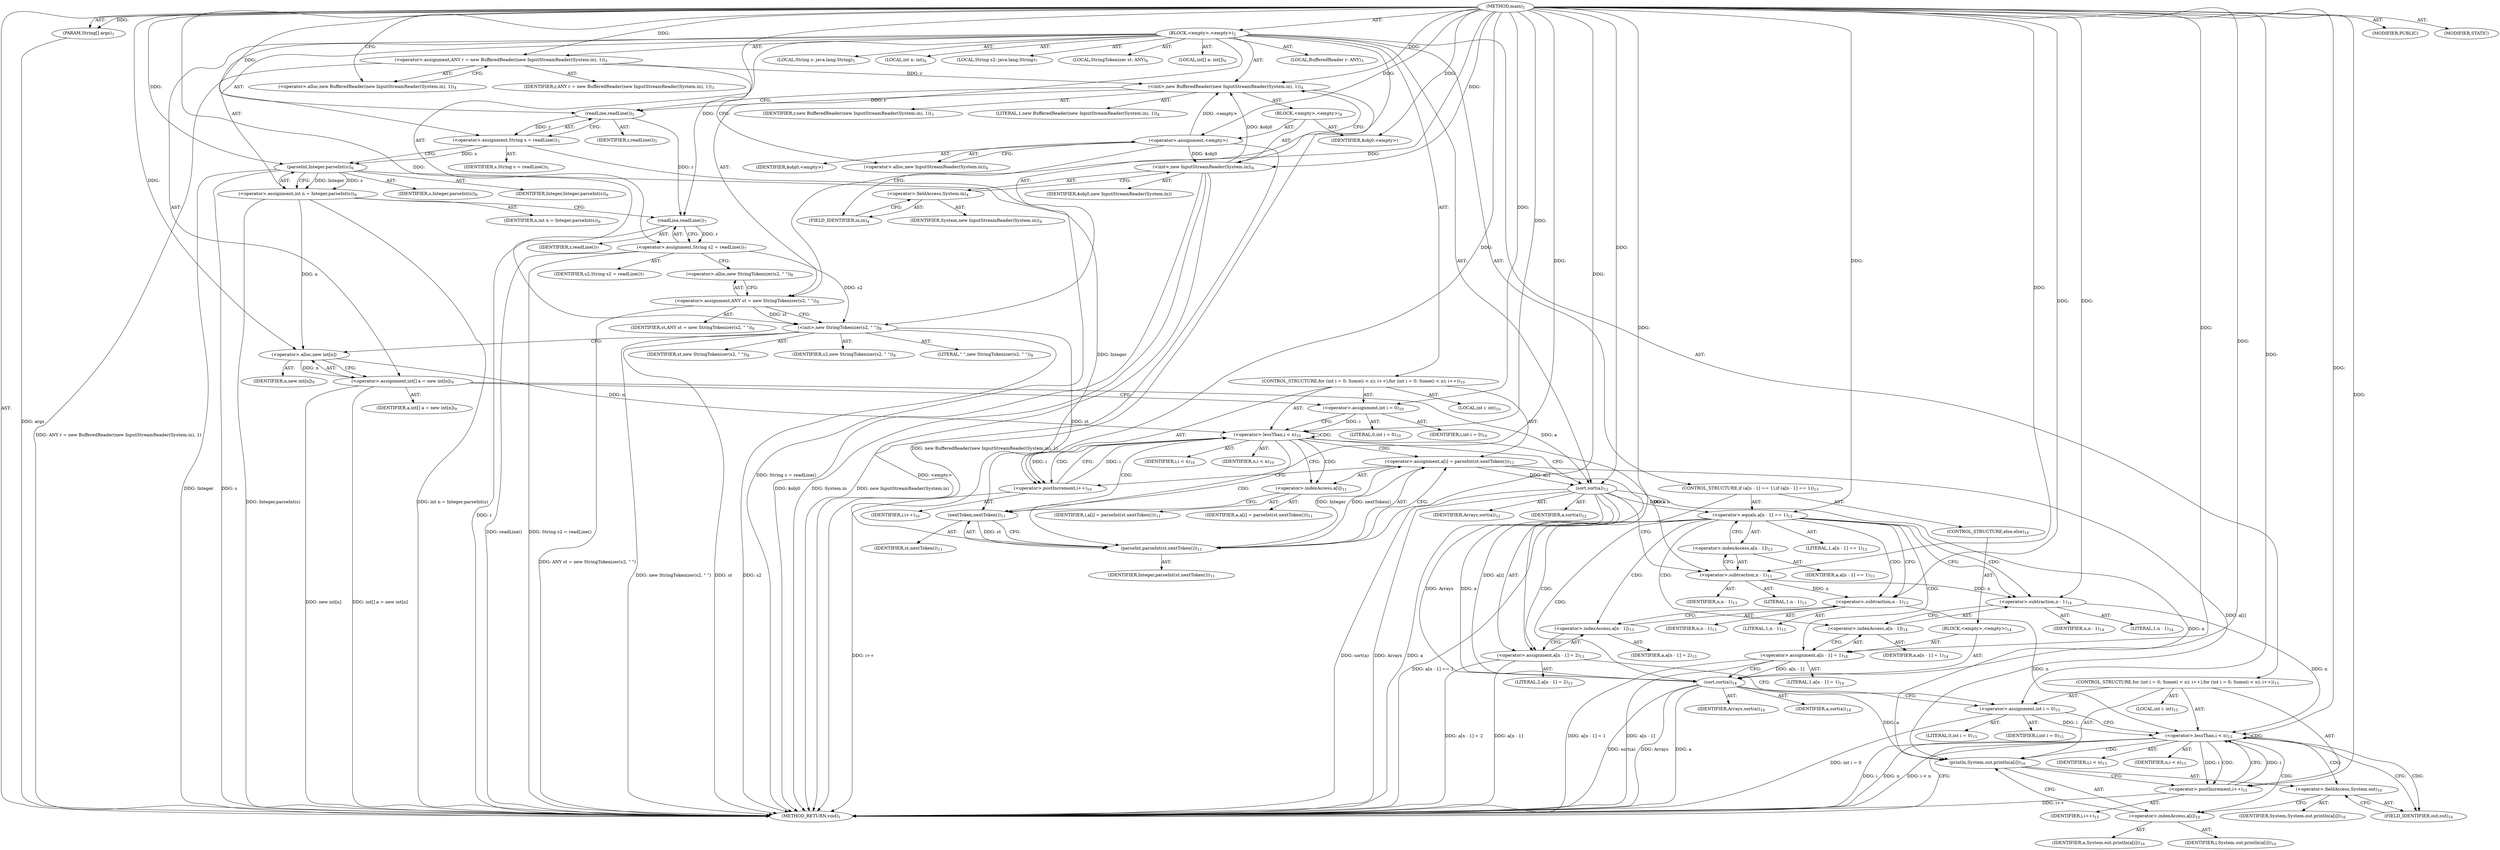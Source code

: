 digraph "main" {  
"21" [label = <(METHOD,main)<SUB>1</SUB>> ]
"22" [label = <(PARAM,String[] args)<SUB>1</SUB>> ]
"23" [label = <(BLOCK,&lt;empty&gt;,&lt;empty&gt;)<SUB>2</SUB>> ]
"4" [label = <(LOCAL,BufferedReader r: ANY)<SUB>3</SUB>> ]
"24" [label = <(&lt;operator&gt;.assignment,ANY r = new BufferedReader(new InputStreamReader(System.in), 1))<SUB>3</SUB>> ]
"25" [label = <(IDENTIFIER,r,ANY r = new BufferedReader(new InputStreamReader(System.in), 1))<SUB>3</SUB>> ]
"26" [label = <(&lt;operator&gt;.alloc,new BufferedReader(new InputStreamReader(System.in), 1))<SUB>4</SUB>> ]
"27" [label = <(&lt;init&gt;,new BufferedReader(new InputStreamReader(System.in), 1))<SUB>4</SUB>> ]
"3" [label = <(IDENTIFIER,r,new BufferedReader(new InputStreamReader(System.in), 1))<SUB>3</SUB>> ]
"28" [label = <(BLOCK,&lt;empty&gt;,&lt;empty&gt;)<SUB>4</SUB>> ]
"29" [label = <(&lt;operator&gt;.assignment,&lt;empty&gt;)> ]
"30" [label = <(IDENTIFIER,$obj0,&lt;empty&gt;)> ]
"31" [label = <(&lt;operator&gt;.alloc,new InputStreamReader(System.in))<SUB>4</SUB>> ]
"32" [label = <(&lt;init&gt;,new InputStreamReader(System.in))<SUB>4</SUB>> ]
"33" [label = <(IDENTIFIER,$obj0,new InputStreamReader(System.in))> ]
"34" [label = <(&lt;operator&gt;.fieldAccess,System.in)<SUB>4</SUB>> ]
"35" [label = <(IDENTIFIER,System,new InputStreamReader(System.in))<SUB>4</SUB>> ]
"36" [label = <(FIELD_IDENTIFIER,in,in)<SUB>4</SUB>> ]
"37" [label = <(IDENTIFIER,$obj0,&lt;empty&gt;)> ]
"38" [label = <(LITERAL,1,new BufferedReader(new InputStreamReader(System.in), 1))<SUB>4</SUB>> ]
"39" [label = <(LOCAL,String s: java.lang.String)<SUB>5</SUB>> ]
"40" [label = <(&lt;operator&gt;.assignment,String s = readLine())<SUB>5</SUB>> ]
"41" [label = <(IDENTIFIER,s,String s = readLine())<SUB>5</SUB>> ]
"42" [label = <(readLine,readLine())<SUB>5</SUB>> ]
"43" [label = <(IDENTIFIER,r,readLine())<SUB>5</SUB>> ]
"44" [label = <(LOCAL,int n: int)<SUB>6</SUB>> ]
"45" [label = <(&lt;operator&gt;.assignment,int n = Integer.parseInt(s))<SUB>6</SUB>> ]
"46" [label = <(IDENTIFIER,n,int n = Integer.parseInt(s))<SUB>6</SUB>> ]
"47" [label = <(parseInt,Integer.parseInt(s))<SUB>6</SUB>> ]
"48" [label = <(IDENTIFIER,Integer,Integer.parseInt(s))<SUB>6</SUB>> ]
"49" [label = <(IDENTIFIER,s,Integer.parseInt(s))<SUB>6</SUB>> ]
"50" [label = <(LOCAL,String s2: java.lang.String)<SUB>7</SUB>> ]
"51" [label = <(&lt;operator&gt;.assignment,String s2 = readLine())<SUB>7</SUB>> ]
"52" [label = <(IDENTIFIER,s2,String s2 = readLine())<SUB>7</SUB>> ]
"53" [label = <(readLine,readLine())<SUB>7</SUB>> ]
"54" [label = <(IDENTIFIER,r,readLine())<SUB>7</SUB>> ]
"6" [label = <(LOCAL,StringTokenizer st: ANY)<SUB>8</SUB>> ]
"55" [label = <(&lt;operator&gt;.assignment,ANY st = new StringTokenizer(s2, &quot; &quot;))<SUB>8</SUB>> ]
"56" [label = <(IDENTIFIER,st,ANY st = new StringTokenizer(s2, &quot; &quot;))<SUB>8</SUB>> ]
"57" [label = <(&lt;operator&gt;.alloc,new StringTokenizer(s2, &quot; &quot;))<SUB>8</SUB>> ]
"58" [label = <(&lt;init&gt;,new StringTokenizer(s2, &quot; &quot;))<SUB>8</SUB>> ]
"5" [label = <(IDENTIFIER,st,new StringTokenizer(s2, &quot; &quot;))<SUB>8</SUB>> ]
"59" [label = <(IDENTIFIER,s2,new StringTokenizer(s2, &quot; &quot;))<SUB>8</SUB>> ]
"60" [label = <(LITERAL,&quot; &quot;,new StringTokenizer(s2, &quot; &quot;))<SUB>8</SUB>> ]
"61" [label = <(LOCAL,int[] a: int[])<SUB>9</SUB>> ]
"62" [label = <(&lt;operator&gt;.assignment,int[] a = new int[n])<SUB>9</SUB>> ]
"63" [label = <(IDENTIFIER,a,int[] a = new int[n])<SUB>9</SUB>> ]
"64" [label = <(&lt;operator&gt;.alloc,new int[n])> ]
"65" [label = <(IDENTIFIER,n,new int[n])<SUB>9</SUB>> ]
"66" [label = <(CONTROL_STRUCTURE,for (int i = 0; Some(i &lt; n); i++),for (int i = 0; Some(i &lt; n); i++))<SUB>10</SUB>> ]
"67" [label = <(LOCAL,int i: int)<SUB>10</SUB>> ]
"68" [label = <(&lt;operator&gt;.assignment,int i = 0)<SUB>10</SUB>> ]
"69" [label = <(IDENTIFIER,i,int i = 0)<SUB>10</SUB>> ]
"70" [label = <(LITERAL,0,int i = 0)<SUB>10</SUB>> ]
"71" [label = <(&lt;operator&gt;.lessThan,i &lt; n)<SUB>10</SUB>> ]
"72" [label = <(IDENTIFIER,i,i &lt; n)<SUB>10</SUB>> ]
"73" [label = <(IDENTIFIER,n,i &lt; n)<SUB>10</SUB>> ]
"74" [label = <(&lt;operator&gt;.postIncrement,i++)<SUB>10</SUB>> ]
"75" [label = <(IDENTIFIER,i,i++)<SUB>10</SUB>> ]
"76" [label = <(&lt;operator&gt;.assignment,a[i] = parseInt(st.nextToken()))<SUB>11</SUB>> ]
"77" [label = <(&lt;operator&gt;.indexAccess,a[i])<SUB>11</SUB>> ]
"78" [label = <(IDENTIFIER,a,a[i] = parseInt(st.nextToken()))<SUB>11</SUB>> ]
"79" [label = <(IDENTIFIER,i,a[i] = parseInt(st.nextToken()))<SUB>11</SUB>> ]
"80" [label = <(parseInt,parseInt(st.nextToken()))<SUB>11</SUB>> ]
"81" [label = <(IDENTIFIER,Integer,parseInt(st.nextToken()))<SUB>11</SUB>> ]
"82" [label = <(nextToken,nextToken())<SUB>11</SUB>> ]
"83" [label = <(IDENTIFIER,st,nextToken())<SUB>11</SUB>> ]
"84" [label = <(sort,sort(a))<SUB>12</SUB>> ]
"85" [label = <(IDENTIFIER,Arrays,sort(a))<SUB>12</SUB>> ]
"86" [label = <(IDENTIFIER,a,sort(a))<SUB>12</SUB>> ]
"87" [label = <(CONTROL_STRUCTURE,if (a[n - 1] == 1),if (a[n - 1] == 1))<SUB>13</SUB>> ]
"88" [label = <(&lt;operator&gt;.equals,a[n - 1] == 1)<SUB>13</SUB>> ]
"89" [label = <(&lt;operator&gt;.indexAccess,a[n - 1])<SUB>13</SUB>> ]
"90" [label = <(IDENTIFIER,a,a[n - 1] == 1)<SUB>13</SUB>> ]
"91" [label = <(&lt;operator&gt;.subtraction,n - 1)<SUB>13</SUB>> ]
"92" [label = <(IDENTIFIER,n,n - 1)<SUB>13</SUB>> ]
"93" [label = <(LITERAL,1,n - 1)<SUB>13</SUB>> ]
"94" [label = <(LITERAL,1,a[n - 1] == 1)<SUB>13</SUB>> ]
"95" [label = <(&lt;operator&gt;.assignment,a[n - 1] = 2)<SUB>13</SUB>> ]
"96" [label = <(&lt;operator&gt;.indexAccess,a[n - 1])<SUB>13</SUB>> ]
"97" [label = <(IDENTIFIER,a,a[n - 1] = 2)<SUB>13</SUB>> ]
"98" [label = <(&lt;operator&gt;.subtraction,n - 1)<SUB>13</SUB>> ]
"99" [label = <(IDENTIFIER,n,n - 1)<SUB>13</SUB>> ]
"100" [label = <(LITERAL,1,n - 1)<SUB>13</SUB>> ]
"101" [label = <(LITERAL,2,a[n - 1] = 2)<SUB>13</SUB>> ]
"102" [label = <(CONTROL_STRUCTURE,else,else)<SUB>14</SUB>> ]
"103" [label = <(BLOCK,&lt;empty&gt;,&lt;empty&gt;)<SUB>14</SUB>> ]
"104" [label = <(&lt;operator&gt;.assignment,a[n - 1] = 1)<SUB>14</SUB>> ]
"105" [label = <(&lt;operator&gt;.indexAccess,a[n - 1])<SUB>14</SUB>> ]
"106" [label = <(IDENTIFIER,a,a[n - 1] = 1)<SUB>14</SUB>> ]
"107" [label = <(&lt;operator&gt;.subtraction,n - 1)<SUB>14</SUB>> ]
"108" [label = <(IDENTIFIER,n,n - 1)<SUB>14</SUB>> ]
"109" [label = <(LITERAL,1,n - 1)<SUB>14</SUB>> ]
"110" [label = <(LITERAL,1,a[n - 1] = 1)<SUB>14</SUB>> ]
"111" [label = <(sort,sort(a))<SUB>14</SUB>> ]
"112" [label = <(IDENTIFIER,Arrays,sort(a))<SUB>14</SUB>> ]
"113" [label = <(IDENTIFIER,a,sort(a))<SUB>14</SUB>> ]
"114" [label = <(CONTROL_STRUCTURE,for (int i = 0; Some(i &lt; n); i++),for (int i = 0; Some(i &lt; n); i++))<SUB>15</SUB>> ]
"115" [label = <(LOCAL,int i: int)<SUB>15</SUB>> ]
"116" [label = <(&lt;operator&gt;.assignment,int i = 0)<SUB>15</SUB>> ]
"117" [label = <(IDENTIFIER,i,int i = 0)<SUB>15</SUB>> ]
"118" [label = <(LITERAL,0,int i = 0)<SUB>15</SUB>> ]
"119" [label = <(&lt;operator&gt;.lessThan,i &lt; n)<SUB>15</SUB>> ]
"120" [label = <(IDENTIFIER,i,i &lt; n)<SUB>15</SUB>> ]
"121" [label = <(IDENTIFIER,n,i &lt; n)<SUB>15</SUB>> ]
"122" [label = <(&lt;operator&gt;.postIncrement,i++)<SUB>15</SUB>> ]
"123" [label = <(IDENTIFIER,i,i++)<SUB>15</SUB>> ]
"124" [label = <(println,System.out.println(a[i]))<SUB>16</SUB>> ]
"125" [label = <(&lt;operator&gt;.fieldAccess,System.out)<SUB>16</SUB>> ]
"126" [label = <(IDENTIFIER,System,System.out.println(a[i]))<SUB>16</SUB>> ]
"127" [label = <(FIELD_IDENTIFIER,out,out)<SUB>16</SUB>> ]
"128" [label = <(&lt;operator&gt;.indexAccess,a[i])<SUB>16</SUB>> ]
"129" [label = <(IDENTIFIER,a,System.out.println(a[i]))<SUB>16</SUB>> ]
"130" [label = <(IDENTIFIER,i,System.out.println(a[i]))<SUB>16</SUB>> ]
"131" [label = <(MODIFIER,PUBLIC)> ]
"132" [label = <(MODIFIER,STATIC)> ]
"133" [label = <(METHOD_RETURN,void)<SUB>1</SUB>> ]
  "21" -> "22"  [ label = "AST: "] 
  "21" -> "23"  [ label = "AST: "] 
  "21" -> "131"  [ label = "AST: "] 
  "21" -> "132"  [ label = "AST: "] 
  "21" -> "133"  [ label = "AST: "] 
  "23" -> "4"  [ label = "AST: "] 
  "23" -> "24"  [ label = "AST: "] 
  "23" -> "27"  [ label = "AST: "] 
  "23" -> "39"  [ label = "AST: "] 
  "23" -> "40"  [ label = "AST: "] 
  "23" -> "44"  [ label = "AST: "] 
  "23" -> "45"  [ label = "AST: "] 
  "23" -> "50"  [ label = "AST: "] 
  "23" -> "51"  [ label = "AST: "] 
  "23" -> "6"  [ label = "AST: "] 
  "23" -> "55"  [ label = "AST: "] 
  "23" -> "58"  [ label = "AST: "] 
  "23" -> "61"  [ label = "AST: "] 
  "23" -> "62"  [ label = "AST: "] 
  "23" -> "66"  [ label = "AST: "] 
  "23" -> "84"  [ label = "AST: "] 
  "23" -> "87"  [ label = "AST: "] 
  "23" -> "114"  [ label = "AST: "] 
  "24" -> "25"  [ label = "AST: "] 
  "24" -> "26"  [ label = "AST: "] 
  "27" -> "3"  [ label = "AST: "] 
  "27" -> "28"  [ label = "AST: "] 
  "27" -> "38"  [ label = "AST: "] 
  "28" -> "29"  [ label = "AST: "] 
  "28" -> "32"  [ label = "AST: "] 
  "28" -> "37"  [ label = "AST: "] 
  "29" -> "30"  [ label = "AST: "] 
  "29" -> "31"  [ label = "AST: "] 
  "32" -> "33"  [ label = "AST: "] 
  "32" -> "34"  [ label = "AST: "] 
  "34" -> "35"  [ label = "AST: "] 
  "34" -> "36"  [ label = "AST: "] 
  "40" -> "41"  [ label = "AST: "] 
  "40" -> "42"  [ label = "AST: "] 
  "42" -> "43"  [ label = "AST: "] 
  "45" -> "46"  [ label = "AST: "] 
  "45" -> "47"  [ label = "AST: "] 
  "47" -> "48"  [ label = "AST: "] 
  "47" -> "49"  [ label = "AST: "] 
  "51" -> "52"  [ label = "AST: "] 
  "51" -> "53"  [ label = "AST: "] 
  "53" -> "54"  [ label = "AST: "] 
  "55" -> "56"  [ label = "AST: "] 
  "55" -> "57"  [ label = "AST: "] 
  "58" -> "5"  [ label = "AST: "] 
  "58" -> "59"  [ label = "AST: "] 
  "58" -> "60"  [ label = "AST: "] 
  "62" -> "63"  [ label = "AST: "] 
  "62" -> "64"  [ label = "AST: "] 
  "64" -> "65"  [ label = "AST: "] 
  "66" -> "67"  [ label = "AST: "] 
  "66" -> "68"  [ label = "AST: "] 
  "66" -> "71"  [ label = "AST: "] 
  "66" -> "74"  [ label = "AST: "] 
  "66" -> "76"  [ label = "AST: "] 
  "68" -> "69"  [ label = "AST: "] 
  "68" -> "70"  [ label = "AST: "] 
  "71" -> "72"  [ label = "AST: "] 
  "71" -> "73"  [ label = "AST: "] 
  "74" -> "75"  [ label = "AST: "] 
  "76" -> "77"  [ label = "AST: "] 
  "76" -> "80"  [ label = "AST: "] 
  "77" -> "78"  [ label = "AST: "] 
  "77" -> "79"  [ label = "AST: "] 
  "80" -> "81"  [ label = "AST: "] 
  "80" -> "82"  [ label = "AST: "] 
  "82" -> "83"  [ label = "AST: "] 
  "84" -> "85"  [ label = "AST: "] 
  "84" -> "86"  [ label = "AST: "] 
  "87" -> "88"  [ label = "AST: "] 
  "87" -> "95"  [ label = "AST: "] 
  "87" -> "102"  [ label = "AST: "] 
  "88" -> "89"  [ label = "AST: "] 
  "88" -> "94"  [ label = "AST: "] 
  "89" -> "90"  [ label = "AST: "] 
  "89" -> "91"  [ label = "AST: "] 
  "91" -> "92"  [ label = "AST: "] 
  "91" -> "93"  [ label = "AST: "] 
  "95" -> "96"  [ label = "AST: "] 
  "95" -> "101"  [ label = "AST: "] 
  "96" -> "97"  [ label = "AST: "] 
  "96" -> "98"  [ label = "AST: "] 
  "98" -> "99"  [ label = "AST: "] 
  "98" -> "100"  [ label = "AST: "] 
  "102" -> "103"  [ label = "AST: "] 
  "103" -> "104"  [ label = "AST: "] 
  "103" -> "111"  [ label = "AST: "] 
  "104" -> "105"  [ label = "AST: "] 
  "104" -> "110"  [ label = "AST: "] 
  "105" -> "106"  [ label = "AST: "] 
  "105" -> "107"  [ label = "AST: "] 
  "107" -> "108"  [ label = "AST: "] 
  "107" -> "109"  [ label = "AST: "] 
  "111" -> "112"  [ label = "AST: "] 
  "111" -> "113"  [ label = "AST: "] 
  "114" -> "115"  [ label = "AST: "] 
  "114" -> "116"  [ label = "AST: "] 
  "114" -> "119"  [ label = "AST: "] 
  "114" -> "122"  [ label = "AST: "] 
  "114" -> "124"  [ label = "AST: "] 
  "116" -> "117"  [ label = "AST: "] 
  "116" -> "118"  [ label = "AST: "] 
  "119" -> "120"  [ label = "AST: "] 
  "119" -> "121"  [ label = "AST: "] 
  "122" -> "123"  [ label = "AST: "] 
  "124" -> "125"  [ label = "AST: "] 
  "124" -> "128"  [ label = "AST: "] 
  "125" -> "126"  [ label = "AST: "] 
  "125" -> "127"  [ label = "AST: "] 
  "128" -> "129"  [ label = "AST: "] 
  "128" -> "130"  [ label = "AST: "] 
  "24" -> "31"  [ label = "CFG: "] 
  "27" -> "42"  [ label = "CFG: "] 
  "40" -> "47"  [ label = "CFG: "] 
  "45" -> "53"  [ label = "CFG: "] 
  "51" -> "57"  [ label = "CFG: "] 
  "55" -> "58"  [ label = "CFG: "] 
  "58" -> "64"  [ label = "CFG: "] 
  "62" -> "68"  [ label = "CFG: "] 
  "84" -> "91"  [ label = "CFG: "] 
  "26" -> "24"  [ label = "CFG: "] 
  "42" -> "40"  [ label = "CFG: "] 
  "47" -> "45"  [ label = "CFG: "] 
  "53" -> "51"  [ label = "CFG: "] 
  "57" -> "55"  [ label = "CFG: "] 
  "64" -> "62"  [ label = "CFG: "] 
  "68" -> "71"  [ label = "CFG: "] 
  "71" -> "77"  [ label = "CFG: "] 
  "71" -> "84"  [ label = "CFG: "] 
  "74" -> "71"  [ label = "CFG: "] 
  "76" -> "74"  [ label = "CFG: "] 
  "88" -> "98"  [ label = "CFG: "] 
  "88" -> "107"  [ label = "CFG: "] 
  "95" -> "116"  [ label = "CFG: "] 
  "116" -> "119"  [ label = "CFG: "] 
  "119" -> "133"  [ label = "CFG: "] 
  "119" -> "127"  [ label = "CFG: "] 
  "122" -> "119"  [ label = "CFG: "] 
  "124" -> "122"  [ label = "CFG: "] 
  "29" -> "36"  [ label = "CFG: "] 
  "32" -> "27"  [ label = "CFG: "] 
  "77" -> "82"  [ label = "CFG: "] 
  "80" -> "76"  [ label = "CFG: "] 
  "89" -> "88"  [ label = "CFG: "] 
  "96" -> "95"  [ label = "CFG: "] 
  "125" -> "128"  [ label = "CFG: "] 
  "128" -> "124"  [ label = "CFG: "] 
  "31" -> "29"  [ label = "CFG: "] 
  "34" -> "32"  [ label = "CFG: "] 
  "82" -> "80"  [ label = "CFG: "] 
  "91" -> "89"  [ label = "CFG: "] 
  "98" -> "96"  [ label = "CFG: "] 
  "104" -> "111"  [ label = "CFG: "] 
  "111" -> "116"  [ label = "CFG: "] 
  "127" -> "125"  [ label = "CFG: "] 
  "36" -> "34"  [ label = "CFG: "] 
  "105" -> "104"  [ label = "CFG: "] 
  "107" -> "105"  [ label = "CFG: "] 
  "21" -> "26"  [ label = "CFG: "] 
  "22" -> "133"  [ label = "DDG: args"] 
  "24" -> "133"  [ label = "DDG: ANY r = new BufferedReader(new InputStreamReader(System.in), 1)"] 
  "29" -> "133"  [ label = "DDG: &lt;empty&gt;"] 
  "32" -> "133"  [ label = "DDG: $obj0"] 
  "32" -> "133"  [ label = "DDG: System.in"] 
  "32" -> "133"  [ label = "DDG: new InputStreamReader(System.in)"] 
  "27" -> "133"  [ label = "DDG: new BufferedReader(new InputStreamReader(System.in), 1)"] 
  "40" -> "133"  [ label = "DDG: String s = readLine()"] 
  "47" -> "133"  [ label = "DDG: Integer"] 
  "47" -> "133"  [ label = "DDG: s"] 
  "45" -> "133"  [ label = "DDG: Integer.parseInt(s)"] 
  "45" -> "133"  [ label = "DDG: int n = Integer.parseInt(s)"] 
  "53" -> "133"  [ label = "DDG: r"] 
  "51" -> "133"  [ label = "DDG: readLine()"] 
  "51" -> "133"  [ label = "DDG: String s2 = readLine()"] 
  "55" -> "133"  [ label = "DDG: ANY st = new StringTokenizer(s2, &quot; &quot;)"] 
  "58" -> "133"  [ label = "DDG: st"] 
  "58" -> "133"  [ label = "DDG: s2"] 
  "58" -> "133"  [ label = "DDG: new StringTokenizer(s2, &quot; &quot;)"] 
  "62" -> "133"  [ label = "DDG: new int[n]"] 
  "62" -> "133"  [ label = "DDG: int[] a = new int[n]"] 
  "84" -> "133"  [ label = "DDG: Arrays"] 
  "84" -> "133"  [ label = "DDG: a"] 
  "84" -> "133"  [ label = "DDG: sort(a)"] 
  "88" -> "133"  [ label = "DDG: a[n - 1] == 1"] 
  "104" -> "133"  [ label = "DDG: a[n - 1]"] 
  "104" -> "133"  [ label = "DDG: a[n - 1] = 1"] 
  "111" -> "133"  [ label = "DDG: Arrays"] 
  "111" -> "133"  [ label = "DDG: a"] 
  "111" -> "133"  [ label = "DDG: sort(a)"] 
  "95" -> "133"  [ label = "DDG: a[n - 1]"] 
  "95" -> "133"  [ label = "DDG: a[n - 1] = 2"] 
  "116" -> "133"  [ label = "DDG: int i = 0"] 
  "119" -> "133"  [ label = "DDG: i"] 
  "119" -> "133"  [ label = "DDG: n"] 
  "119" -> "133"  [ label = "DDG: i &lt; n"] 
  "122" -> "133"  [ label = "DDG: i++"] 
  "74" -> "133"  [ label = "DDG: i++"] 
  "21" -> "22"  [ label = "DDG: "] 
  "21" -> "24"  [ label = "DDG: "] 
  "42" -> "40"  [ label = "DDG: r"] 
  "47" -> "45"  [ label = "DDG: Integer"] 
  "47" -> "45"  [ label = "DDG: s"] 
  "53" -> "51"  [ label = "DDG: r"] 
  "21" -> "55"  [ label = "DDG: "] 
  "64" -> "62"  [ label = "DDG: n"] 
  "24" -> "27"  [ label = "DDG: r"] 
  "21" -> "27"  [ label = "DDG: "] 
  "29" -> "27"  [ label = "DDG: &lt;empty&gt;"] 
  "32" -> "27"  [ label = "DDG: $obj0"] 
  "55" -> "58"  [ label = "DDG: st"] 
  "21" -> "58"  [ label = "DDG: "] 
  "51" -> "58"  [ label = "DDG: s2"] 
  "21" -> "68"  [ label = "DDG: "] 
  "80" -> "76"  [ label = "DDG: Integer"] 
  "80" -> "76"  [ label = "DDG: nextToken()"] 
  "21" -> "84"  [ label = "DDG: "] 
  "62" -> "84"  [ label = "DDG: a"] 
  "76" -> "84"  [ label = "DDG: a[i]"] 
  "21" -> "95"  [ label = "DDG: "] 
  "21" -> "116"  [ label = "DDG: "] 
  "21" -> "29"  [ label = "DDG: "] 
  "21" -> "37"  [ label = "DDG: "] 
  "27" -> "42"  [ label = "DDG: r"] 
  "21" -> "42"  [ label = "DDG: "] 
  "21" -> "47"  [ label = "DDG: "] 
  "40" -> "47"  [ label = "DDG: s"] 
  "42" -> "53"  [ label = "DDG: r"] 
  "21" -> "53"  [ label = "DDG: "] 
  "45" -> "64"  [ label = "DDG: n"] 
  "21" -> "64"  [ label = "DDG: "] 
  "68" -> "71"  [ label = "DDG: i"] 
  "74" -> "71"  [ label = "DDG: i"] 
  "21" -> "71"  [ label = "DDG: "] 
  "64" -> "71"  [ label = "DDG: n"] 
  "71" -> "74"  [ label = "DDG: i"] 
  "21" -> "74"  [ label = "DDG: "] 
  "84" -> "88"  [ label = "DDG: a"] 
  "21" -> "88"  [ label = "DDG: "] 
  "116" -> "119"  [ label = "DDG: i"] 
  "122" -> "119"  [ label = "DDG: i"] 
  "21" -> "119"  [ label = "DDG: "] 
  "107" -> "119"  [ label = "DDG: n"] 
  "98" -> "119"  [ label = "DDG: n"] 
  "119" -> "122"  [ label = "DDG: i"] 
  "21" -> "122"  [ label = "DDG: "] 
  "84" -> "124"  [ label = "DDG: a"] 
  "111" -> "124"  [ label = "DDG: a"] 
  "76" -> "124"  [ label = "DDG: a[i]"] 
  "29" -> "32"  [ label = "DDG: $obj0"] 
  "21" -> "32"  [ label = "DDG: "] 
  "47" -> "80"  [ label = "DDG: Integer"] 
  "21" -> "80"  [ label = "DDG: "] 
  "82" -> "80"  [ label = "DDG: st"] 
  "21" -> "104"  [ label = "DDG: "] 
  "58" -> "82"  [ label = "DDG: st"] 
  "21" -> "82"  [ label = "DDG: "] 
  "71" -> "91"  [ label = "DDG: n"] 
  "21" -> "91"  [ label = "DDG: "] 
  "91" -> "98"  [ label = "DDG: n"] 
  "21" -> "98"  [ label = "DDG: "] 
  "84" -> "111"  [ label = "DDG: Arrays"] 
  "21" -> "111"  [ label = "DDG: "] 
  "84" -> "111"  [ label = "DDG: a"] 
  "104" -> "111"  [ label = "DDG: a[n - 1]"] 
  "76" -> "111"  [ label = "DDG: a[i]"] 
  "91" -> "107"  [ label = "DDG: n"] 
  "21" -> "107"  [ label = "DDG: "] 
  "71" -> "80"  [ label = "CDG: "] 
  "71" -> "77"  [ label = "CDG: "] 
  "71" -> "71"  [ label = "CDG: "] 
  "71" -> "74"  [ label = "CDG: "] 
  "71" -> "76"  [ label = "CDG: "] 
  "71" -> "82"  [ label = "CDG: "] 
  "88" -> "107"  [ label = "CDG: "] 
  "88" -> "96"  [ label = "CDG: "] 
  "88" -> "98"  [ label = "CDG: "] 
  "88" -> "105"  [ label = "CDG: "] 
  "88" -> "104"  [ label = "CDG: "] 
  "88" -> "95"  [ label = "CDG: "] 
  "88" -> "111"  [ label = "CDG: "] 
  "119" -> "122"  [ label = "CDG: "] 
  "119" -> "128"  [ label = "CDG: "] 
  "119" -> "119"  [ label = "CDG: "] 
  "119" -> "127"  [ label = "CDG: "] 
  "119" -> "124"  [ label = "CDG: "] 
  "119" -> "125"  [ label = "CDG: "] 
}
